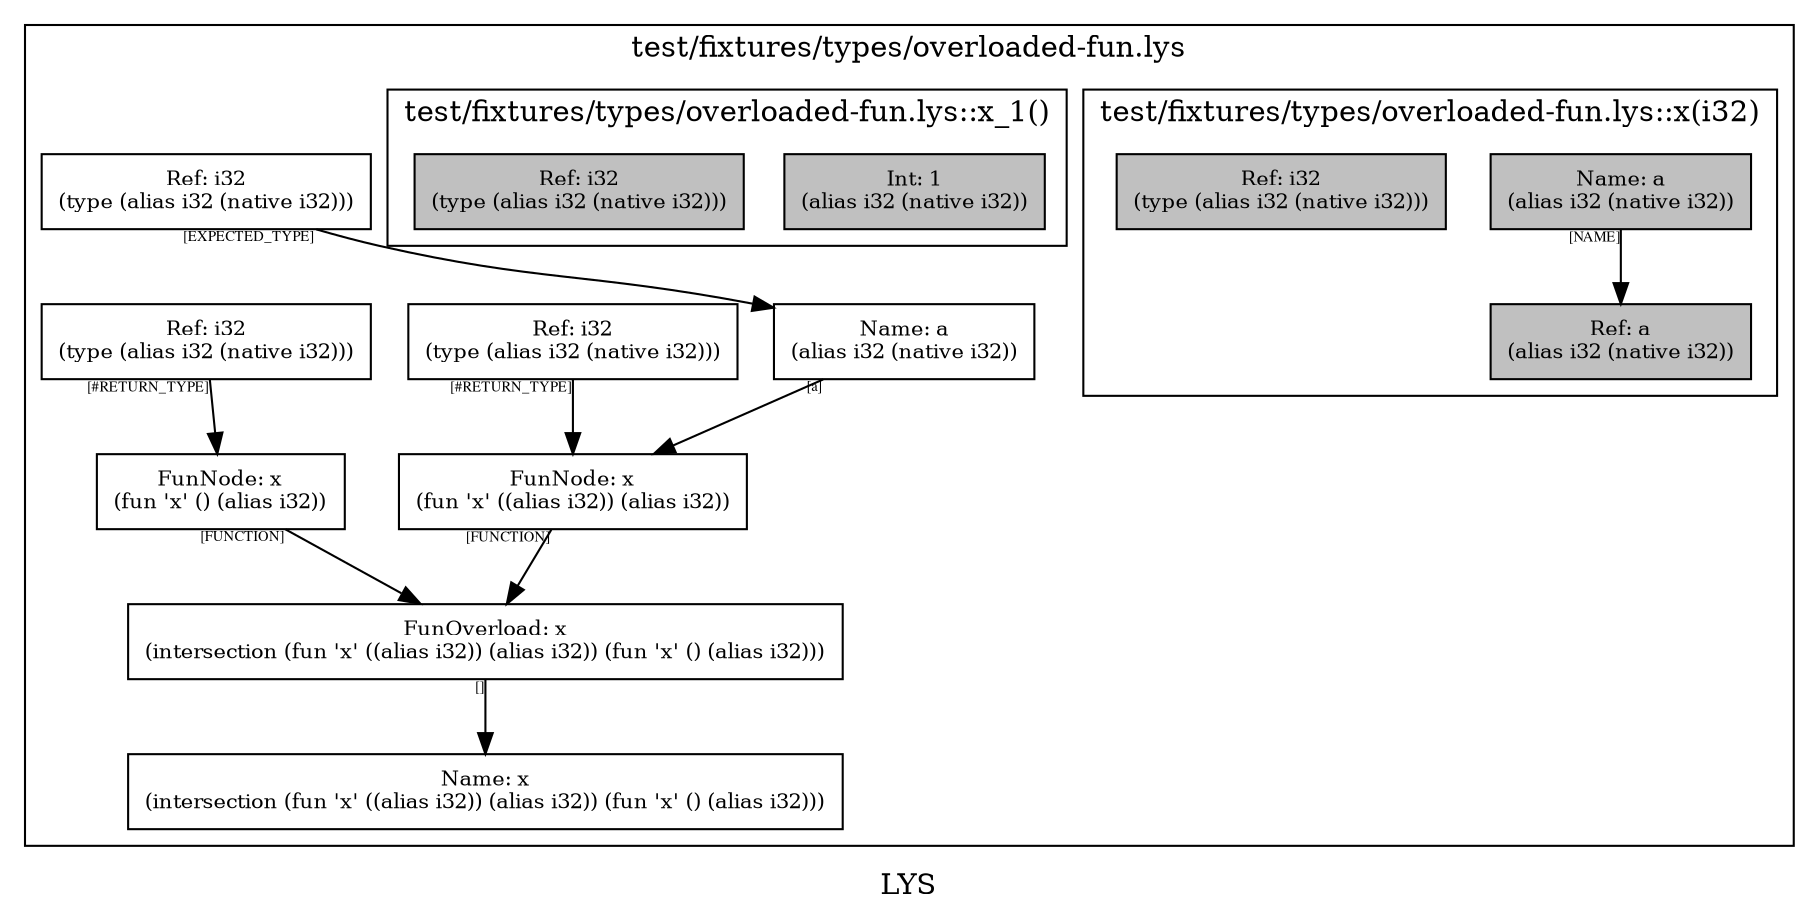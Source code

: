 digraph LYS {
  node [shape=box,fontsize=10];
  subgraph "cluster_test/fixtures/types/overloaded-fun.lys" {
    1 [label="FunOverload: x\n(intersection (fun 'x' ((alias i32)) (alias i32)) (fun 'x' () (alias i32)))", fillcolor=grey];
    2 [label="FunNode: x\n(fun 'x' ((alias i32)) (alias i32))", fillcolor=grey];
    3 [label="Ref: i32\n(type (alias i32 (native i32)))", fillcolor=grey];
    4 [label="Name: a\n(alias i32 (native i32))", fillcolor=grey];
    5 [label="Ref: i32\n(type (alias i32 (native i32)))", fillcolor=grey];
    6 [label="FunNode: x\n(fun 'x' () (alias i32))", fillcolor=grey];
    7 [label="Ref: i32\n(type (alias i32 (native i32)))", fillcolor=grey];
    8 [label="Name: x\n(intersection (fun 'x' ((alias i32)) (alias i32)) (fun 'x' () (alias i32)))", fillcolor=grey];
    subgraph "cluster_test/fixtures/types/overloaded-fun.lys_0" { rankdir=TB;
      node [style=filled, fillcolor=grey];
      9 [label="Name: a\n(alias i32 (native i32))", fillcolor=grey];
      10 [label="Ref: a\n(alias i32 (native i32))", fillcolor=grey];
      11 [label="Ref: i32\n(type (alias i32 (native i32)))", fillcolor=grey];
      label="test/fixtures/types/overloaded-fun.lys::x(i32)";
    }
    subgraph "cluster_test/fixtures/types/overloaded-fun.lys_1" { rankdir=TB;
      node [style=filled, fillcolor=grey];
      12 [label="Int: 1\n(alias i32 (native i32))", fillcolor=grey];
      13 [label="Ref: i32\n(type (alias i32 (native i32)))", fillcolor=grey];
      label="test/fixtures/types/overloaded-fun.lys::x_1()";
    }
    label="test/fixtures/types/overloaded-fun.lys";
  }
  1 -> 8[taillabel="[]" fontsize=7 fontname="times" color="black" ];
  2 -> 1[taillabel="[FUNCTION]" fontsize=7 fontname="times" color="black" ];
  3 -> 4[taillabel="[EXPECTED_TYPE]" fontsize=7 fontname="times" color="black" ];
  4 -> 2[taillabel="[a]" fontsize=7 fontname="times" color="black" ];
  5 -> 2[taillabel="[#RETURN_TYPE]" fontsize=7 fontname="times" color="black" ];
  6 -> 1[taillabel="[FUNCTION]" fontsize=7 fontname="times" color="black" ];
  7 -> 6[taillabel="[#RETURN_TYPE]" fontsize=7 fontname="times" color="black" ];
  9 -> 10[taillabel="[NAME]" fontsize=7 fontname="times" color="black" ];
  label="LYS";
}
